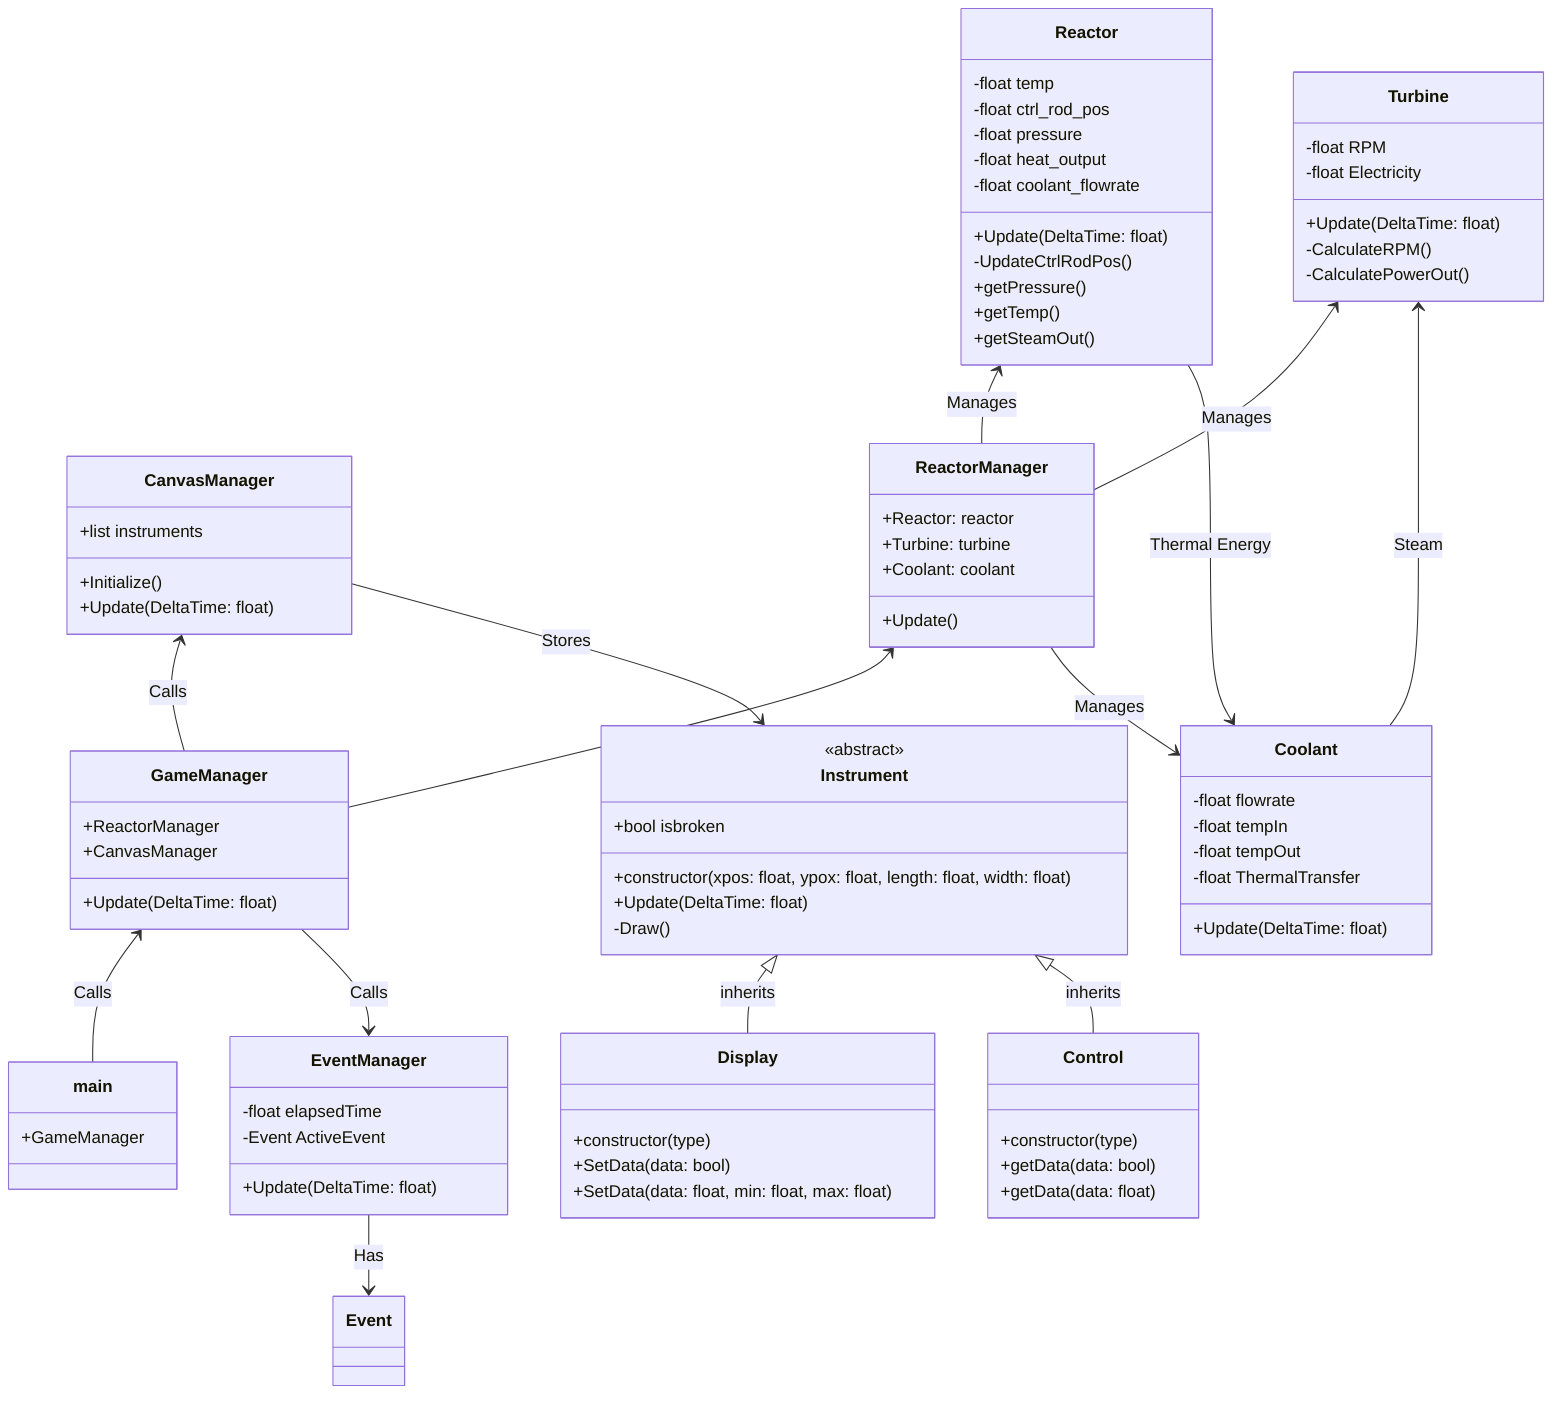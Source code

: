 ﻿classDiagram
    GameManager <-- main: Calls
    CanvasManager <-- GameManager: Calls
    ReactorManager <-- GameManager: Calls
    CanvasManager --> Instrument: Stores
    class main {
        +GameManager
    }
    class GameManager {
        +ReactorManager
        +CanvasManager
        +Update(DeltaTime: float)
    }
    GameManager --> EventManager: Calls
    EventManager --> Event: Has
    class EventManager {
        -float elapsedTime
        -Event ActiveEvent
        +Update(DeltaTime: float)
    }
    class Event {
    }
    class CanvasManager {
        +list<Instrument> instruments
        +Initialize()
        +Update(DeltaTime: float)
    }
    class Instrument {
        <<abstract>>
        +constructor(xpos: float, ypox: float, length: float, width: float)
        +bool isbroken
        +Update(DeltaTime: float)
        -Draw()
    }
    Instrument <|-- Display: inherits
    class Display {
        +constructor(type)
        +SetData(data: bool)
        +SetData(data: float, min: float, max: float)
    }
    Instrument <|-- Control: inherits
    class Control {
        +constructor(type)
        +getData(data: bool)
        +getData(data: float)
    }
    class ReactorManager {
        +Reactor: reactor
        +Turbine: turbine
        +Coolant: coolant
        +Update()
    }
    Reactor <-- ReactorManager: Manages
    class Reactor {
        -float temp
        -float ctrl_rod_pos
        -float pressure
        -float heat_output
        -float coolant_flowrate
        +Update(DeltaTime: float)
        -UpdateCtrlRodPos()
        +getPressure()
        +getTemp()
        +getSteamOut()
    }
    Turbine <-- ReactorManager: Manages
    class Turbine {
        -float RPM
        -float Electricity
        +Update(DeltaTime: float)
        -CalculateRPM()
        -CalculatePowerOut()
    }
    ReactorManager --> Coolant: Manages
    Turbine <-- Coolant: Steam
    Reactor --> Coolant: Thermal Energy
    class Coolant {
        -float flowrate
        -float tempIn
        -float tempOut
        -float ThermalTransfer
        +Update(DeltaTime: float)
    }